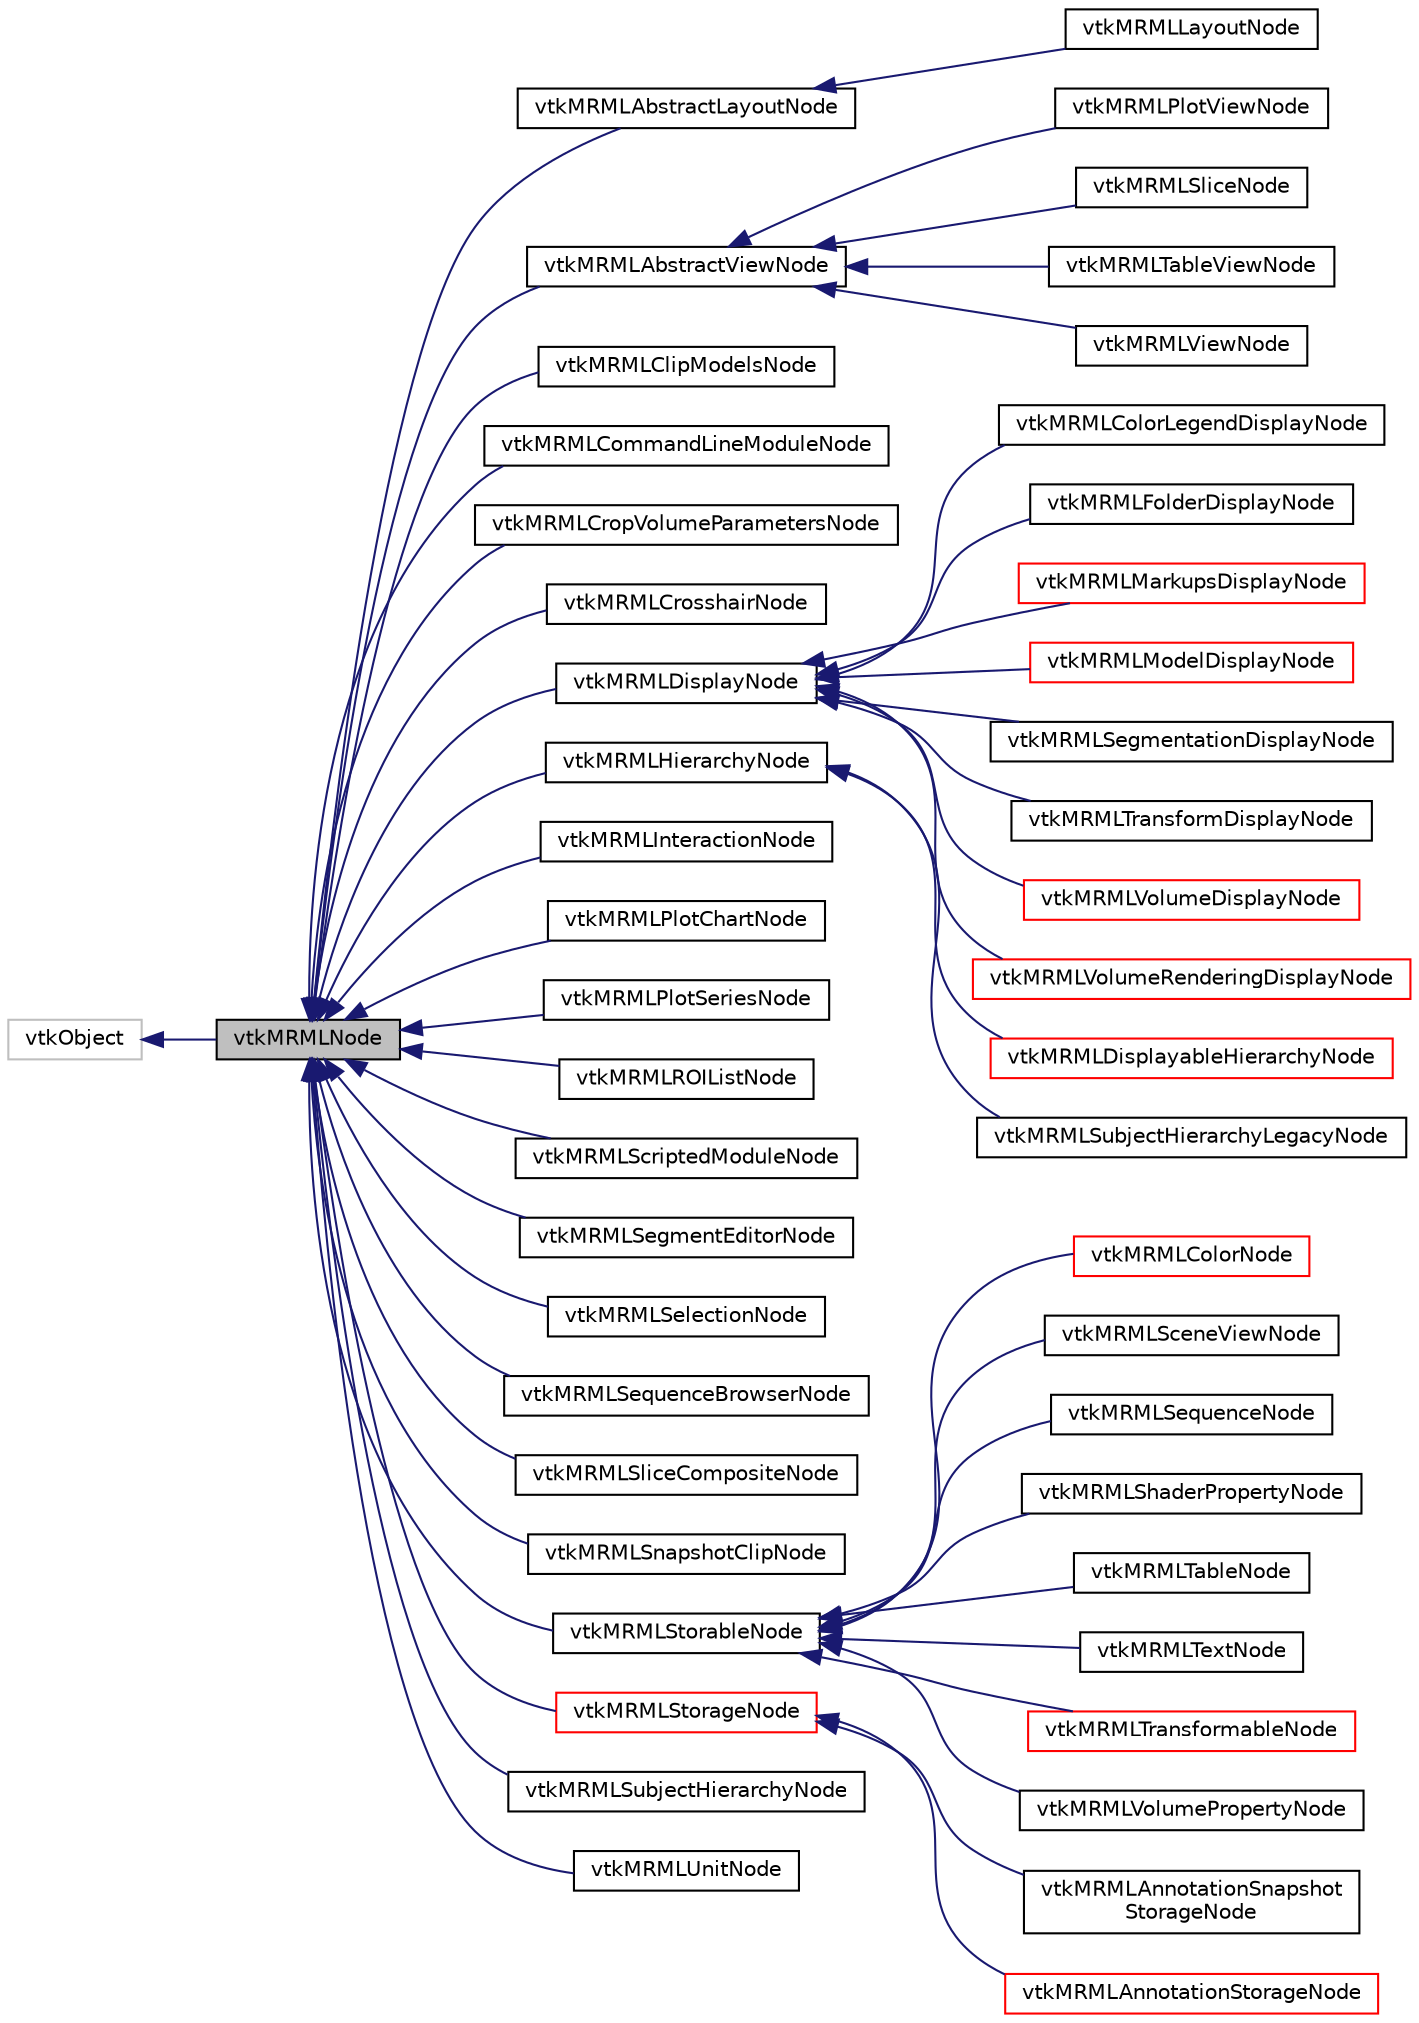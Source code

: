 digraph "vtkMRMLNode"
{
  bgcolor="transparent";
  edge [fontname="Helvetica",fontsize="10",labelfontname="Helvetica",labelfontsize="10"];
  node [fontname="Helvetica",fontsize="10",shape=record];
  rankdir="LR";
  Node0 [label="vtkMRMLNode",height=0.2,width=0.4,color="black", fillcolor="grey75", style="filled", fontcolor="black"];
  Node1 -> Node0 [dir="back",color="midnightblue",fontsize="10",style="solid",fontname="Helvetica"];
  Node1 [label="vtkObject",height=0.2,width=0.4,color="grey75"];
  Node0 -> Node2 [dir="back",color="midnightblue",fontsize="10",style="solid",fontname="Helvetica"];
  Node2 [label="vtkMRMLAbstractLayoutNode",height=0.2,width=0.4,color="black",URL="$classvtkMRMLAbstractLayoutNode.html",tooltip="Node that describes the view layout of the application. "];
  Node2 -> Node3 [dir="back",color="midnightblue",fontsize="10",style="solid",fontname="Helvetica"];
  Node3 [label="vtkMRMLLayoutNode",height=0.2,width=0.4,color="black",URL="$classvtkMRMLLayoutNode.html",tooltip="Node that describes the view layout of the application. "];
  Node0 -> Node4 [dir="back",color="midnightblue",fontsize="10",style="solid",fontname="Helvetica"];
  Node4 [label="vtkMRMLAbstractViewNode",height=0.2,width=0.4,color="black",URL="$classvtkMRMLAbstractViewNode.html",tooltip="Abstract MRML node to represent a view. The class holds the properties common to any view type (3D..."];
  Node4 -> Node5 [dir="back",color="midnightblue",fontsize="10",style="solid",fontname="Helvetica"];
  Node5 [label="vtkMRMLPlotViewNode",height=0.2,width=0.4,color="black",URL="$classvtkMRMLPlotViewNode.html",tooltip="MRML node to represent Plot view parameters. "];
  Node4 -> Node6 [dir="back",color="midnightblue",fontsize="10",style="solid",fontname="Helvetica"];
  Node6 [label="vtkMRMLSliceNode",height=0.2,width=0.4,color="black",URL="$classvtkMRMLSliceNode.html",tooltip="MRML node for storing a slice through RAS space. "];
  Node4 -> Node7 [dir="back",color="midnightblue",fontsize="10",style="solid",fontname="Helvetica"];
  Node7 [label="vtkMRMLTableViewNode",height=0.2,width=0.4,color="black",URL="$classvtkMRMLTableViewNode.html",tooltip="MRML node to represent table view parameters. "];
  Node4 -> Node8 [dir="back",color="midnightblue",fontsize="10",style="solid",fontname="Helvetica"];
  Node8 [label="vtkMRMLViewNode",height=0.2,width=0.4,color="black",URL="$classvtkMRMLViewNode.html",tooltip="MRML node to represent a 3D view. "];
  Node0 -> Node9 [dir="back",color="midnightblue",fontsize="10",style="solid",fontname="Helvetica"];
  Node9 [label="vtkMRMLClipModelsNode",height=0.2,width=0.4,color="black",URL="$classvtkMRMLClipModelsNode.html",tooltip="MRML node to represent three clipping planes. "];
  Node0 -> Node10 [dir="back",color="midnightblue",fontsize="10",style="solid",fontname="Helvetica"];
  Node10 [label="vtkMRMLCommandLineModuleNode",height=0.2,width=0.4,color="black",URL="$classvtkMRMLCommandLineModuleNode.html",tooltip="MRML node for representing the parameters allowing to run a command line interface module (CLI)..."];
  Node0 -> Node11 [dir="back",color="midnightblue",fontsize="10",style="solid",fontname="Helvetica"];
  Node11 [label="vtkMRMLCropVolumeParametersNode",height=0.2,width=0.4,color="black",URL="$classvtkMRMLCropVolumeParametersNode.html"];
  Node0 -> Node12 [dir="back",color="midnightblue",fontsize="10",style="solid",fontname="Helvetica"];
  Node12 [label="vtkMRMLCrosshairNode",height=0.2,width=0.4,color="black",URL="$classvtkMRMLCrosshairNode.html",tooltip="MRML node for storing a crosshair through RAS space. "];
  Node0 -> Node13 [dir="back",color="midnightblue",fontsize="10",style="solid",fontname="Helvetica"];
  Node13 [label="vtkMRMLDisplayNode",height=0.2,width=0.4,color="black",URL="$classvtkMRMLDisplayNode.html",tooltip="Abstract class that contains graphical display properties for displayable nodes. "];
  Node13 -> Node14 [dir="back",color="midnightblue",fontsize="10",style="solid",fontname="Helvetica"];
  Node14 [label="vtkMRMLColorLegendDisplayNode",height=0.2,width=0.4,color="black",URL="$classvtkMRMLColorLegendDisplayNode.html",tooltip="Class describing how to display a color legend. "];
  Node13 -> Node15 [dir="back",color="midnightblue",fontsize="10",style="solid",fontname="Helvetica"];
  Node15 [label="vtkMRMLFolderDisplayNode",height=0.2,width=0.4,color="black",URL="$classvtkMRMLFolderDisplayNode.html",tooltip="MRML node to represent a display property for child nodes of a subject hierarchy folder. "];
  Node13 -> Node16 [dir="back",color="midnightblue",fontsize="10",style="solid",fontname="Helvetica"];
  Node16 [label="vtkMRMLMarkupsDisplayNode",height=0.2,width=0.4,color="red",URL="$classvtkMRMLMarkupsDisplayNode.html"];
  Node13 -> Node20 [dir="back",color="midnightblue",fontsize="10",style="solid",fontname="Helvetica"];
  Node20 [label="vtkMRMLModelDisplayNode",height=0.2,width=0.4,color="red",URL="$classvtkMRMLModelDisplayNode.html",tooltip="MRML node to represent a display property of 3D surface model. "];
  Node13 -> Node28 [dir="back",color="midnightblue",fontsize="10",style="solid",fontname="Helvetica"];
  Node28 [label="vtkMRMLSegmentationDisplayNode",height=0.2,width=0.4,color="black",URL="$classvtkMRMLSegmentationDisplayNode.html",tooltip="MRML node for representing segmentation display attributes. "];
  Node13 -> Node29 [dir="back",color="midnightblue",fontsize="10",style="solid",fontname="Helvetica"];
  Node29 [label="vtkMRMLTransformDisplayNode",height=0.2,width=0.4,color="black",URL="$classvtkMRMLTransformDisplayNode.html",tooltip="MRML node to represent display properties for transforms visualization in the slice and 3D viewers..."];
  Node13 -> Node30 [dir="back",color="midnightblue",fontsize="10",style="solid",fontname="Helvetica"];
  Node30 [label="vtkMRMLVolumeDisplayNode",height=0.2,width=0.4,color="red",URL="$classvtkMRMLVolumeDisplayNode.html",tooltip="MRML node for representing a volume display attributes. "];
  Node13 -> Node37 [dir="back",color="midnightblue",fontsize="10",style="solid",fontname="Helvetica"];
  Node37 [label="vtkMRMLVolumeRenderingDisplayNode",height=0.2,width=0.4,color="red",URL="$classvtkMRMLVolumeRenderingDisplayNode.html"];
  Node0 -> Node41 [dir="back",color="midnightblue",fontsize="10",style="solid",fontname="Helvetica"];
  Node41 [label="vtkMRMLHierarchyNode",height=0.2,width=0.4,color="black",URL="$classvtkMRMLHierarchyNode.html",tooltip="Abstract class representing a hierarchy member. "];
  Node41 -> Node42 [dir="back",color="midnightblue",fontsize="10",style="solid",fontname="Helvetica"];
  Node42 [label="vtkMRMLDisplayableHierarchyNode",height=0.2,width=0.4,color="red",URL="$classvtkMRMLDisplayableHierarchyNode.html",tooltip="MRML node to represent a hierarchy of displayable nodes. "];
  Node41 -> Node45 [dir="back",color="midnightblue",fontsize="10",style="solid",fontname="Helvetica"];
  Node45 [label="vtkMRMLSubjectHierarchyLegacyNode",height=0.2,width=0.4,color="black",URL="$classvtkMRMLSubjectHierarchyLegacyNode.html",tooltip="Legacy subject hierarchy node to allow loading older MRML scenes. "];
  Node0 -> Node46 [dir="back",color="midnightblue",fontsize="10",style="solid",fontname="Helvetica"];
  Node46 [label="vtkMRMLInteractionNode",height=0.2,width=0.4,color="black",URL="$classvtkMRMLInteractionNode.html"];
  Node0 -> Node47 [dir="back",color="midnightblue",fontsize="10",style="solid",fontname="Helvetica"];
  Node47 [label="vtkMRMLPlotChartNode",height=0.2,width=0.4,color="black",URL="$classvtkMRMLPlotChartNode.html",tooltip="MRML node for referencing a collection of data to plot. "];
  Node0 -> Node48 [dir="back",color="midnightblue",fontsize="10",style="solid",fontname="Helvetica"];
  Node48 [label="vtkMRMLPlotSeriesNode",height=0.2,width=0.4,color="black",URL="$classvtkMRMLPlotSeriesNode.html",tooltip="MRML node to represent a vtkPlot object. "];
  Node0 -> Node49 [dir="back",color="midnightblue",fontsize="10",style="solid",fontname="Helvetica"];
  Node49 [label="vtkMRMLROIListNode",height=0.2,width=0.4,color="black",URL="$classvtkMRMLROIListNode.html",tooltip="MRML list node to represent a list of ROINODE. "];
  Node0 -> Node50 [dir="back",color="midnightblue",fontsize="10",style="solid",fontname="Helvetica"];
  Node50 [label="vtkMRMLScriptedModuleNode",height=0.2,width=0.4,color="black",URL="$classvtkMRMLScriptedModuleNode.html"];
  Node0 -> Node51 [dir="back",color="midnightblue",fontsize="10",style="solid",fontname="Helvetica"];
  Node51 [label="vtkMRMLSegmentEditorNode",height=0.2,width=0.4,color="black",URL="$classvtkMRMLSegmentEditorNode.html",tooltip="Parameter set node for the segment editor widget. "];
  Node0 -> Node52 [dir="back",color="midnightblue",fontsize="10",style="solid",fontname="Helvetica"];
  Node52 [label="vtkMRMLSelectionNode",height=0.2,width=0.4,color="black",URL="$classvtkMRMLSelectionNode.html",tooltip="MRML node for storing information about the active nodes in the scene. "];
  Node0 -> Node53 [dir="back",color="midnightblue",fontsize="10",style="solid",fontname="Helvetica"];
  Node53 [label="vtkMRMLSequenceBrowserNode",height=0.2,width=0.4,color="black",URL="$classvtkMRMLSequenceBrowserNode.html"];
  Node0 -> Node54 [dir="back",color="midnightblue",fontsize="10",style="solid",fontname="Helvetica"];
  Node54 [label="vtkMRMLSliceCompositeNode",height=0.2,width=0.4,color="black",URL="$classvtkMRMLSliceCompositeNode.html",tooltip="MRML node for storing a slice through RAS space. "];
  Node0 -> Node55 [dir="back",color="midnightblue",fontsize="10",style="solid",fontname="Helvetica"];
  Node55 [label="vtkMRMLSnapshotClipNode",height=0.2,width=0.4,color="black",URL="$classvtkMRMLSnapshotClipNode.html",tooltip="Abstract class representing a hierarchy member. "];
  Node0 -> Node56 [dir="back",color="midnightblue",fontsize="10",style="solid",fontname="Helvetica"];
  Node56 [label="vtkMRMLStorableNode",height=0.2,width=0.4,color="black",URL="$classvtkMRMLStorableNode.html",tooltip="MRML node to represent a 3D surface model. "];
  Node56 -> Node57 [dir="back",color="midnightblue",fontsize="10",style="solid",fontname="Helvetica"];
  Node57 [label="vtkMRMLColorNode",height=0.2,width=0.4,color="red",URL="$classvtkMRMLColorNode.html",tooltip="Abstract MRML node to represent color information. "];
  Node56 -> Node63 [dir="back",color="midnightblue",fontsize="10",style="solid",fontname="Helvetica"];
  Node63 [label="vtkMRMLSceneViewNode",height=0.2,width=0.4,color="black",URL="$classvtkMRMLSceneViewNode.html"];
  Node56 -> Node64 [dir="back",color="midnightblue",fontsize="10",style="solid",fontname="Helvetica"];
  Node64 [label="vtkMRMLSequenceNode",height=0.2,width=0.4,color="black",URL="$classvtkMRMLSequenceNode.html",tooltip="MRML node for representing a sequence of MRML nodes. "];
  Node56 -> Node65 [dir="back",color="midnightblue",fontsize="10",style="solid",fontname="Helvetica"];
  Node65 [label="vtkMRMLShaderPropertyNode",height=0.2,width=0.4,color="black",URL="$classvtkMRMLShaderPropertyNode.html",tooltip="vtkMRMLShaderPropertyNode volume shader custom code and custom uniform variables defined by users or ..."];
  Node56 -> Node66 [dir="back",color="midnightblue",fontsize="10",style="solid",fontname="Helvetica"];
  Node66 [label="vtkMRMLTableNode",height=0.2,width=0.4,color="black",URL="$classvtkMRMLTableNode.html",tooltip="MRML node to represent a table object. "];
  Node56 -> Node67 [dir="back",color="midnightblue",fontsize="10",style="solid",fontname="Helvetica"];
  Node67 [label="vtkMRMLTextNode",height=0.2,width=0.4,color="black",URL="$classvtkMRMLTextNode.html"];
  Node56 -> Node68 [dir="back",color="midnightblue",fontsize="10",style="solid",fontname="Helvetica"];
  Node68 [label="vtkMRMLTransformableNode",height=0.2,width=0.4,color="red",URL="$classvtkMRMLTransformableNode.html",tooltip="MRML node for representing a node with a transform. "];
  Node56 -> Node103 [dir="back",color="midnightblue",fontsize="10",style="solid",fontname="Helvetica"];
  Node103 [label="vtkMRMLVolumePropertyNode",height=0.2,width=0.4,color="black",URL="$classvtkMRMLVolumePropertyNode.html",tooltip="vtkMRMLVolumePropertyNode contains the transfer functions (scalar opacity, color and gradient opacity..."];
  Node0 -> Node104 [dir="back",color="midnightblue",fontsize="10",style="solid",fontname="Helvetica"];
  Node104 [label="vtkMRMLStorageNode",height=0.2,width=0.4,color="red",URL="$classvtkMRMLStorageNode.html",tooltip="A superclass for other storage nodes. "];
  Node104 -> Node105 [dir="back",color="midnightblue",fontsize="10",style="solid",fontname="Helvetica"];
  Node105 [label="vtkMRMLAnnotationSnapshot\lStorageNode",height=0.2,width=0.4,color="black",URL="$classvtkMRMLAnnotationSnapshotStorageNode.html"];
  Node104 -> Node106 [dir="back",color="midnightblue",fontsize="10",style="solid",fontname="Helvetica"];
  Node106 [label="vtkMRMLAnnotationStorageNode",height=0.2,width=0.4,color="red",URL="$classvtkMRMLAnnotationStorageNode.html"];
  Node0 -> Node134 [dir="back",color="midnightblue",fontsize="10",style="solid",fontname="Helvetica"];
  Node134 [label="vtkMRMLSubjectHierarchyNode",height=0.2,width=0.4,color="black",URL="$classvtkMRMLSubjectHierarchyNode.html",tooltip="MRML node to represent a complete subject hierarchy tree. "];
  Node0 -> Node135 [dir="back",color="midnightblue",fontsize="10",style="solid",fontname="Helvetica"];
  Node135 [label="vtkMRMLUnitNode",height=0.2,width=0.4,color="black",URL="$classvtkMRMLUnitNode.html",tooltip="Node that holds the information about a unit. "];
}
